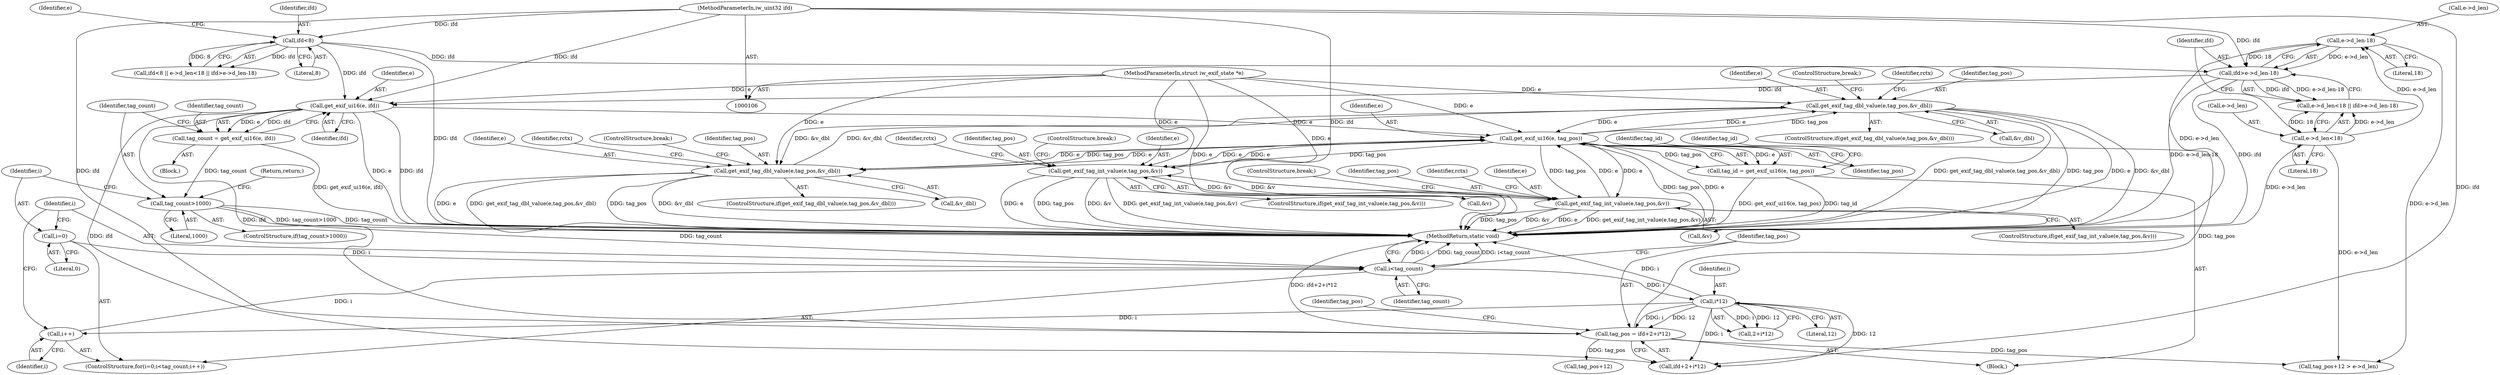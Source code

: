 digraph "0_imageworsener_b45cb1b665a14b0175b9cb1502ef7168e1fe0d5d_2@pointer" {
"1000212" [label="(Call,get_exif_tag_dbl_value(e,tag_pos,&v_dbl))"];
"1000176" [label="(Call,get_exif_ui16(e, tag_pos))"];
"1000226" [label="(Call,get_exif_tag_dbl_value(e,tag_pos,&v_dbl))"];
"1000108" [label="(MethodParameterIn,struct iw_exif_state *e)"];
"1000212" [label="(Call,get_exif_tag_dbl_value(e,tag_pos,&v_dbl))"];
"1000184" [label="(Call,get_exif_tag_int_value(e,tag_pos,&v))"];
"1000198" [label="(Call,get_exif_tag_int_value(e,tag_pos,&v))"];
"1000138" [label="(Call,get_exif_ui16(e, ifd))"];
"1000128" [label="(Call,ifd>e->d_len-18)"];
"1000119" [label="(Call,ifd<8)"];
"1000109" [label="(MethodParameterIn,iw_uint32 ifd)"];
"1000130" [label="(Call,e->d_len-18)"];
"1000123" [label="(Call,e->d_len<18)"];
"1000156" [label="(Call,tag_pos = ifd+2+i*12)"];
"1000162" [label="(Call,i*12)"];
"1000150" [label="(Call,i<tag_count)"];
"1000147" [label="(Call,i=0)"];
"1000153" [label="(Call,i++)"];
"1000142" [label="(Call,tag_count>1000)"];
"1000136" [label="(Call,tag_count = get_exif_ui16(e, ifd))"];
"1000174" [label="(Call,tag_id = get_exif_ui16(e, tag_pos))"];
"1000209" [label="(ControlStructure,break;)"];
"1000227" [label="(Identifier,e)"];
"1000143" [label="(Identifier,tag_count)"];
"1000124" [label="(Call,e->d_len)"];
"1000177" [label="(Identifier,e)"];
"1000151" [label="(Identifier,i)"];
"1000192" [label="(Identifier,rctx)"];
"1000226" [label="(Call,get_exif_tag_dbl_value(e,tag_pos,&v_dbl))"];
"1000156" [label="(Call,tag_pos = ifd+2+i*12)"];
"1000128" [label="(Call,ifd>e->d_len-18)"];
"1000137" [label="(Identifier,tag_count)"];
"1000220" [label="(Identifier,rctx)"];
"1000168" [label="(Identifier,tag_pos)"];
"1000150" [label="(Call,i<tag_count)"];
"1000141" [label="(ControlStructure,if(tag_count>1000))"];
"1000200" [label="(Identifier,tag_pos)"];
"1000186" [label="(Identifier,tag_pos)"];
"1000184" [label="(Call,get_exif_tag_int_value(e,tag_pos,&v))"];
"1000118" [label="(Call,ifd<8 || e->d_len<18 || ifd>e->d_len-18)"];
"1000134" [label="(Literal,18)"];
"1000123" [label="(Call,e->d_len<18)"];
"1000195" [label="(ControlStructure,break;)"];
"1000125" [label="(Identifier,e)"];
"1000166" [label="(Call,tag_pos+12 > e->d_len)"];
"1000155" [label="(Block,)"];
"1000152" [label="(Identifier,tag_count)"];
"1000212" [label="(Call,get_exif_tag_dbl_value(e,tag_pos,&v_dbl))"];
"1000119" [label="(Call,ifd<8)"];
"1000174" [label="(Call,tag_id = get_exif_ui16(e, tag_pos))"];
"1000164" [label="(Literal,12)"];
"1000198" [label="(Call,get_exif_tag_int_value(e,tag_pos,&v))"];
"1000140" [label="(Identifier,ifd)"];
"1000120" [label="(Identifier,ifd)"];
"1000142" [label="(Call,tag_count>1000)"];
"1000162" [label="(Call,i*12)"];
"1000187" [label="(Call,&v)"];
"1000110" [label="(Block,)"];
"1000211" [label="(ControlStructure,if(get_exif_tag_dbl_value(e,tag_pos,&v_dbl)))"];
"1000129" [label="(Identifier,ifd)"];
"1000234" [label="(Identifier,rctx)"];
"1000138" [label="(Call,get_exif_ui16(e, ifd))"];
"1000214" [label="(Identifier,tag_pos)"];
"1000108" [label="(MethodParameterIn,struct iw_exif_state *e)"];
"1000183" [label="(ControlStructure,if(get_exif_tag_int_value(e,tag_pos,&v)))"];
"1000178" [label="(Identifier,tag_pos)"];
"1000197" [label="(ControlStructure,if(get_exif_tag_int_value(e,tag_pos,&v)))"];
"1000229" [label="(Call,&v_dbl)"];
"1000130" [label="(Call,e->d_len-18)"];
"1000127" [label="(Literal,18)"];
"1000157" [label="(Identifier,tag_pos)"];
"1000201" [label="(Call,&v)"];
"1000144" [label="(Literal,1000)"];
"1000176" [label="(Call,get_exif_ui16(e, tag_pos))"];
"1000213" [label="(Identifier,e)"];
"1000146" [label="(ControlStructure,for(i=0;i<tag_count;i++))"];
"1000121" [label="(Literal,8)"];
"1000139" [label="(Identifier,e)"];
"1000215" [label="(Call,&v_dbl)"];
"1000237" [label="(ControlStructure,break;)"];
"1000206" [label="(Identifier,rctx)"];
"1000158" [label="(Call,ifd+2+i*12)"];
"1000175" [label="(Identifier,tag_id)"];
"1000148" [label="(Identifier,i)"];
"1000228" [label="(Identifier,tag_pos)"];
"1000163" [label="(Identifier,i)"];
"1000238" [label="(MethodReturn,static void)"];
"1000153" [label="(Call,i++)"];
"1000149" [label="(Literal,0)"];
"1000109" [label="(MethodParameterIn,iw_uint32 ifd)"];
"1000223" [label="(ControlStructure,break;)"];
"1000145" [label="(Return,return;)"];
"1000180" [label="(Identifier,tag_id)"];
"1000154" [label="(Identifier,i)"];
"1000122" [label="(Call,e->d_len<18 || ifd>e->d_len-18)"];
"1000225" [label="(ControlStructure,if(get_exif_tag_dbl_value(e,tag_pos,&v_dbl)))"];
"1000160" [label="(Call,2+i*12)"];
"1000147" [label="(Call,i=0)"];
"1000131" [label="(Call,e->d_len)"];
"1000167" [label="(Call,tag_pos+12)"];
"1000185" [label="(Identifier,e)"];
"1000199" [label="(Identifier,e)"];
"1000136" [label="(Call,tag_count = get_exif_ui16(e, ifd))"];
"1000212" -> "1000211"  [label="AST: "];
"1000212" -> "1000215"  [label="CFG: "];
"1000213" -> "1000212"  [label="AST: "];
"1000214" -> "1000212"  [label="AST: "];
"1000215" -> "1000212"  [label="AST: "];
"1000220" -> "1000212"  [label="CFG: "];
"1000223" -> "1000212"  [label="CFG: "];
"1000212" -> "1000238"  [label="DDG: get_exif_tag_dbl_value(e,tag_pos,&v_dbl)"];
"1000212" -> "1000238"  [label="DDG: tag_pos"];
"1000212" -> "1000238"  [label="DDG: e"];
"1000212" -> "1000238"  [label="DDG: &v_dbl"];
"1000212" -> "1000176"  [label="DDG: e"];
"1000176" -> "1000212"  [label="DDG: e"];
"1000176" -> "1000212"  [label="DDG: tag_pos"];
"1000108" -> "1000212"  [label="DDG: e"];
"1000226" -> "1000212"  [label="DDG: &v_dbl"];
"1000212" -> "1000226"  [label="DDG: &v_dbl"];
"1000176" -> "1000174"  [label="AST: "];
"1000176" -> "1000178"  [label="CFG: "];
"1000177" -> "1000176"  [label="AST: "];
"1000178" -> "1000176"  [label="AST: "];
"1000174" -> "1000176"  [label="CFG: "];
"1000176" -> "1000238"  [label="DDG: tag_pos"];
"1000176" -> "1000238"  [label="DDG: e"];
"1000176" -> "1000174"  [label="DDG: e"];
"1000176" -> "1000174"  [label="DDG: tag_pos"];
"1000226" -> "1000176"  [label="DDG: e"];
"1000184" -> "1000176"  [label="DDG: e"];
"1000138" -> "1000176"  [label="DDG: e"];
"1000198" -> "1000176"  [label="DDG: e"];
"1000108" -> "1000176"  [label="DDG: e"];
"1000156" -> "1000176"  [label="DDG: tag_pos"];
"1000176" -> "1000184"  [label="DDG: e"];
"1000176" -> "1000184"  [label="DDG: tag_pos"];
"1000176" -> "1000198"  [label="DDG: e"];
"1000176" -> "1000198"  [label="DDG: tag_pos"];
"1000176" -> "1000226"  [label="DDG: e"];
"1000176" -> "1000226"  [label="DDG: tag_pos"];
"1000226" -> "1000225"  [label="AST: "];
"1000226" -> "1000229"  [label="CFG: "];
"1000227" -> "1000226"  [label="AST: "];
"1000228" -> "1000226"  [label="AST: "];
"1000229" -> "1000226"  [label="AST: "];
"1000234" -> "1000226"  [label="CFG: "];
"1000237" -> "1000226"  [label="CFG: "];
"1000226" -> "1000238"  [label="DDG: e"];
"1000226" -> "1000238"  [label="DDG: get_exif_tag_dbl_value(e,tag_pos,&v_dbl)"];
"1000226" -> "1000238"  [label="DDG: tag_pos"];
"1000226" -> "1000238"  [label="DDG: &v_dbl"];
"1000108" -> "1000226"  [label="DDG: e"];
"1000108" -> "1000106"  [label="AST: "];
"1000108" -> "1000238"  [label="DDG: e"];
"1000108" -> "1000138"  [label="DDG: e"];
"1000108" -> "1000184"  [label="DDG: e"];
"1000108" -> "1000198"  [label="DDG: e"];
"1000184" -> "1000183"  [label="AST: "];
"1000184" -> "1000187"  [label="CFG: "];
"1000185" -> "1000184"  [label="AST: "];
"1000186" -> "1000184"  [label="AST: "];
"1000187" -> "1000184"  [label="AST: "];
"1000192" -> "1000184"  [label="CFG: "];
"1000195" -> "1000184"  [label="CFG: "];
"1000184" -> "1000238"  [label="DDG: e"];
"1000184" -> "1000238"  [label="DDG: tag_pos"];
"1000184" -> "1000238"  [label="DDG: &v"];
"1000184" -> "1000238"  [label="DDG: get_exif_tag_int_value(e,tag_pos,&v)"];
"1000198" -> "1000184"  [label="DDG: &v"];
"1000184" -> "1000198"  [label="DDG: &v"];
"1000198" -> "1000197"  [label="AST: "];
"1000198" -> "1000201"  [label="CFG: "];
"1000199" -> "1000198"  [label="AST: "];
"1000200" -> "1000198"  [label="AST: "];
"1000201" -> "1000198"  [label="AST: "];
"1000206" -> "1000198"  [label="CFG: "];
"1000209" -> "1000198"  [label="CFG: "];
"1000198" -> "1000238"  [label="DDG: tag_pos"];
"1000198" -> "1000238"  [label="DDG: &v"];
"1000198" -> "1000238"  [label="DDG: e"];
"1000198" -> "1000238"  [label="DDG: get_exif_tag_int_value(e,tag_pos,&v)"];
"1000138" -> "1000136"  [label="AST: "];
"1000138" -> "1000140"  [label="CFG: "];
"1000139" -> "1000138"  [label="AST: "];
"1000140" -> "1000138"  [label="AST: "];
"1000136" -> "1000138"  [label="CFG: "];
"1000138" -> "1000238"  [label="DDG: e"];
"1000138" -> "1000238"  [label="DDG: ifd"];
"1000138" -> "1000136"  [label="DDG: e"];
"1000138" -> "1000136"  [label="DDG: ifd"];
"1000128" -> "1000138"  [label="DDG: ifd"];
"1000119" -> "1000138"  [label="DDG: ifd"];
"1000109" -> "1000138"  [label="DDG: ifd"];
"1000138" -> "1000156"  [label="DDG: ifd"];
"1000138" -> "1000158"  [label="DDG: ifd"];
"1000128" -> "1000122"  [label="AST: "];
"1000128" -> "1000130"  [label="CFG: "];
"1000129" -> "1000128"  [label="AST: "];
"1000130" -> "1000128"  [label="AST: "];
"1000122" -> "1000128"  [label="CFG: "];
"1000128" -> "1000238"  [label="DDG: e->d_len-18"];
"1000128" -> "1000238"  [label="DDG: ifd"];
"1000128" -> "1000122"  [label="DDG: ifd"];
"1000128" -> "1000122"  [label="DDG: e->d_len-18"];
"1000119" -> "1000128"  [label="DDG: ifd"];
"1000109" -> "1000128"  [label="DDG: ifd"];
"1000130" -> "1000128"  [label="DDG: e->d_len"];
"1000130" -> "1000128"  [label="DDG: 18"];
"1000119" -> "1000118"  [label="AST: "];
"1000119" -> "1000121"  [label="CFG: "];
"1000120" -> "1000119"  [label="AST: "];
"1000121" -> "1000119"  [label="AST: "];
"1000125" -> "1000119"  [label="CFG: "];
"1000118" -> "1000119"  [label="CFG: "];
"1000119" -> "1000238"  [label="DDG: ifd"];
"1000119" -> "1000118"  [label="DDG: ifd"];
"1000119" -> "1000118"  [label="DDG: 8"];
"1000109" -> "1000119"  [label="DDG: ifd"];
"1000109" -> "1000106"  [label="AST: "];
"1000109" -> "1000238"  [label="DDG: ifd"];
"1000109" -> "1000156"  [label="DDG: ifd"];
"1000109" -> "1000158"  [label="DDG: ifd"];
"1000130" -> "1000134"  [label="CFG: "];
"1000131" -> "1000130"  [label="AST: "];
"1000134" -> "1000130"  [label="AST: "];
"1000130" -> "1000238"  [label="DDG: e->d_len"];
"1000123" -> "1000130"  [label="DDG: e->d_len"];
"1000130" -> "1000166"  [label="DDG: e->d_len"];
"1000123" -> "1000122"  [label="AST: "];
"1000123" -> "1000127"  [label="CFG: "];
"1000124" -> "1000123"  [label="AST: "];
"1000127" -> "1000123"  [label="AST: "];
"1000129" -> "1000123"  [label="CFG: "];
"1000122" -> "1000123"  [label="CFG: "];
"1000123" -> "1000238"  [label="DDG: e->d_len"];
"1000123" -> "1000122"  [label="DDG: e->d_len"];
"1000123" -> "1000122"  [label="DDG: 18"];
"1000123" -> "1000166"  [label="DDG: e->d_len"];
"1000156" -> "1000155"  [label="AST: "];
"1000156" -> "1000158"  [label="CFG: "];
"1000157" -> "1000156"  [label="AST: "];
"1000158" -> "1000156"  [label="AST: "];
"1000168" -> "1000156"  [label="CFG: "];
"1000156" -> "1000238"  [label="DDG: ifd+2+i*12"];
"1000162" -> "1000156"  [label="DDG: i"];
"1000162" -> "1000156"  [label="DDG: 12"];
"1000156" -> "1000166"  [label="DDG: tag_pos"];
"1000156" -> "1000167"  [label="DDG: tag_pos"];
"1000162" -> "1000160"  [label="AST: "];
"1000162" -> "1000164"  [label="CFG: "];
"1000163" -> "1000162"  [label="AST: "];
"1000164" -> "1000162"  [label="AST: "];
"1000160" -> "1000162"  [label="CFG: "];
"1000162" -> "1000238"  [label="DDG: i"];
"1000162" -> "1000153"  [label="DDG: i"];
"1000162" -> "1000158"  [label="DDG: i"];
"1000162" -> "1000158"  [label="DDG: 12"];
"1000162" -> "1000160"  [label="DDG: i"];
"1000162" -> "1000160"  [label="DDG: 12"];
"1000150" -> "1000162"  [label="DDG: i"];
"1000150" -> "1000146"  [label="AST: "];
"1000150" -> "1000152"  [label="CFG: "];
"1000151" -> "1000150"  [label="AST: "];
"1000152" -> "1000150"  [label="AST: "];
"1000157" -> "1000150"  [label="CFG: "];
"1000238" -> "1000150"  [label="CFG: "];
"1000150" -> "1000238"  [label="DDG: i"];
"1000150" -> "1000238"  [label="DDG: tag_count"];
"1000150" -> "1000238"  [label="DDG: i<tag_count"];
"1000147" -> "1000150"  [label="DDG: i"];
"1000153" -> "1000150"  [label="DDG: i"];
"1000142" -> "1000150"  [label="DDG: tag_count"];
"1000147" -> "1000146"  [label="AST: "];
"1000147" -> "1000149"  [label="CFG: "];
"1000148" -> "1000147"  [label="AST: "];
"1000149" -> "1000147"  [label="AST: "];
"1000151" -> "1000147"  [label="CFG: "];
"1000153" -> "1000146"  [label="AST: "];
"1000153" -> "1000154"  [label="CFG: "];
"1000154" -> "1000153"  [label="AST: "];
"1000151" -> "1000153"  [label="CFG: "];
"1000142" -> "1000141"  [label="AST: "];
"1000142" -> "1000144"  [label="CFG: "];
"1000143" -> "1000142"  [label="AST: "];
"1000144" -> "1000142"  [label="AST: "];
"1000145" -> "1000142"  [label="CFG: "];
"1000148" -> "1000142"  [label="CFG: "];
"1000142" -> "1000238"  [label="DDG: tag_count>1000"];
"1000142" -> "1000238"  [label="DDG: tag_count"];
"1000136" -> "1000142"  [label="DDG: tag_count"];
"1000136" -> "1000110"  [label="AST: "];
"1000137" -> "1000136"  [label="AST: "];
"1000143" -> "1000136"  [label="CFG: "];
"1000136" -> "1000238"  [label="DDG: get_exif_ui16(e, ifd)"];
"1000174" -> "1000155"  [label="AST: "];
"1000175" -> "1000174"  [label="AST: "];
"1000180" -> "1000174"  [label="CFG: "];
"1000174" -> "1000238"  [label="DDG: get_exif_ui16(e, tag_pos)"];
"1000174" -> "1000238"  [label="DDG: tag_id"];
}
